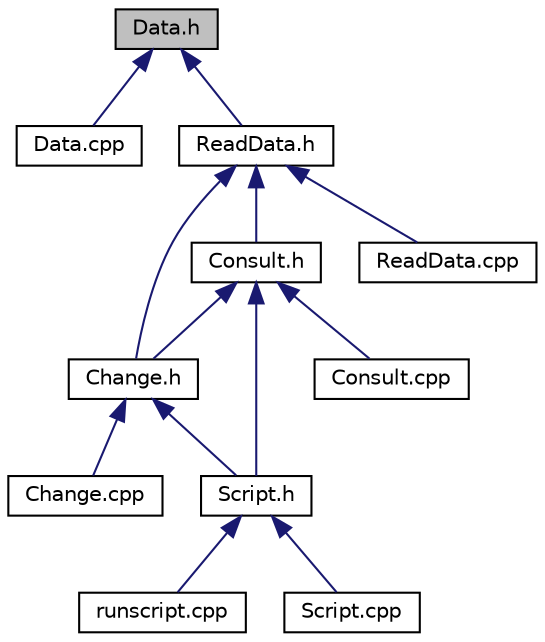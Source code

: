 digraph "Data.h"
{
 // LATEX_PDF_SIZE
  edge [fontname="Helvetica",fontsize="10",labelfontname="Helvetica",labelfontsize="10"];
  node [fontname="Helvetica",fontsize="10",shape=record];
  Node1 [label="Data.h",height=0.2,width=0.4,color="black", fillcolor="grey75", style="filled", fontcolor="black",tooltip="Header file containing class definitions for Class, Schedule, Student, and StudentBST."];
  Node1 -> Node2 [dir="back",color="midnightblue",fontsize="10",style="solid",fontname="Helvetica"];
  Node2 [label="Data.cpp",height=0.2,width=0.4,color="black", fillcolor="white", style="filled",URL="$Data_8cpp.html",tooltip="Implementation of the classes and functions defined in Data.h."];
  Node1 -> Node3 [dir="back",color="midnightblue",fontsize="10",style="solid",fontname="Helvetica"];
  Node3 [label="ReadData.h",height=0.2,width=0.4,color="black", fillcolor="white", style="filled",URL="$ReadData_8h.html",tooltip="Header file containing class definitions for ReadData and System, as well as related data structures."];
  Node3 -> Node4 [dir="back",color="midnightblue",fontsize="10",style="solid",fontname="Helvetica"];
  Node4 [label="Change.h",height=0.2,width=0.4,color="black", fillcolor="white", style="filled",URL="$Change_8h.html",tooltip="Header file for the Change class."];
  Node4 -> Node5 [dir="back",color="midnightblue",fontsize="10",style="solid",fontname="Helvetica"];
  Node5 [label="Change.cpp",height=0.2,width=0.4,color="black", fillcolor="white", style="filled",URL="$Change_8cpp.html",tooltip="Implementation of the Change class that handles student class and UC changes."];
  Node4 -> Node6 [dir="back",color="midnightblue",fontsize="10",style="solid",fontname="Helvetica"];
  Node6 [label="Script.h",height=0.2,width=0.4,color="black", fillcolor="white", style="filled",URL="$Script_8h.html",tooltip="Defines the Script class for interacting with the \"LEIC Schedules\" system."];
  Node6 -> Node7 [dir="back",color="midnightblue",fontsize="10",style="solid",fontname="Helvetica"];
  Node7 [label="runscript.cpp",height=0.2,width=0.4,color="black", fillcolor="white", style="filled",URL="$runscript_8cpp.html",tooltip="A simple C++ program that initializes a Script instance and runs it."];
  Node6 -> Node8 [dir="back",color="midnightblue",fontsize="10",style="solid",fontname="Helvetica"];
  Node8 [label="Script.cpp",height=0.2,width=0.4,color="black", fillcolor="white", style="filled",URL="$Script_8cpp.html",tooltip="Implementation of the Script class methods."];
  Node3 -> Node9 [dir="back",color="midnightblue",fontsize="10",style="solid",fontname="Helvetica"];
  Node9 [label="Consult.h",height=0.2,width=0.4,color="black", fillcolor="white", style="filled",URL="$Consult_8h.html",tooltip="Header file containing class definitions for Consult."];
  Node9 -> Node4 [dir="back",color="midnightblue",fontsize="10",style="solid",fontname="Helvetica"];
  Node9 -> Node10 [dir="back",color="midnightblue",fontsize="10",style="solid",fontname="Helvetica"];
  Node10 [label="Consult.cpp",height=0.2,width=0.4,color="black", fillcolor="white", style="filled",URL="$Consult_8cpp.html",tooltip="Implementation of the classes and functions defined in Consult.h."];
  Node9 -> Node6 [dir="back",color="midnightblue",fontsize="10",style="solid",fontname="Helvetica"];
  Node3 -> Node11 [dir="back",color="midnightblue",fontsize="10",style="solid",fontname="Helvetica"];
  Node11 [label="ReadData.cpp",height=0.2,width=0.4,color="black", fillcolor="white", style="filled",URL="$ReadData_8cpp.html",tooltip="Implementation of the classes and functions defined in ReadData.h."];
}
